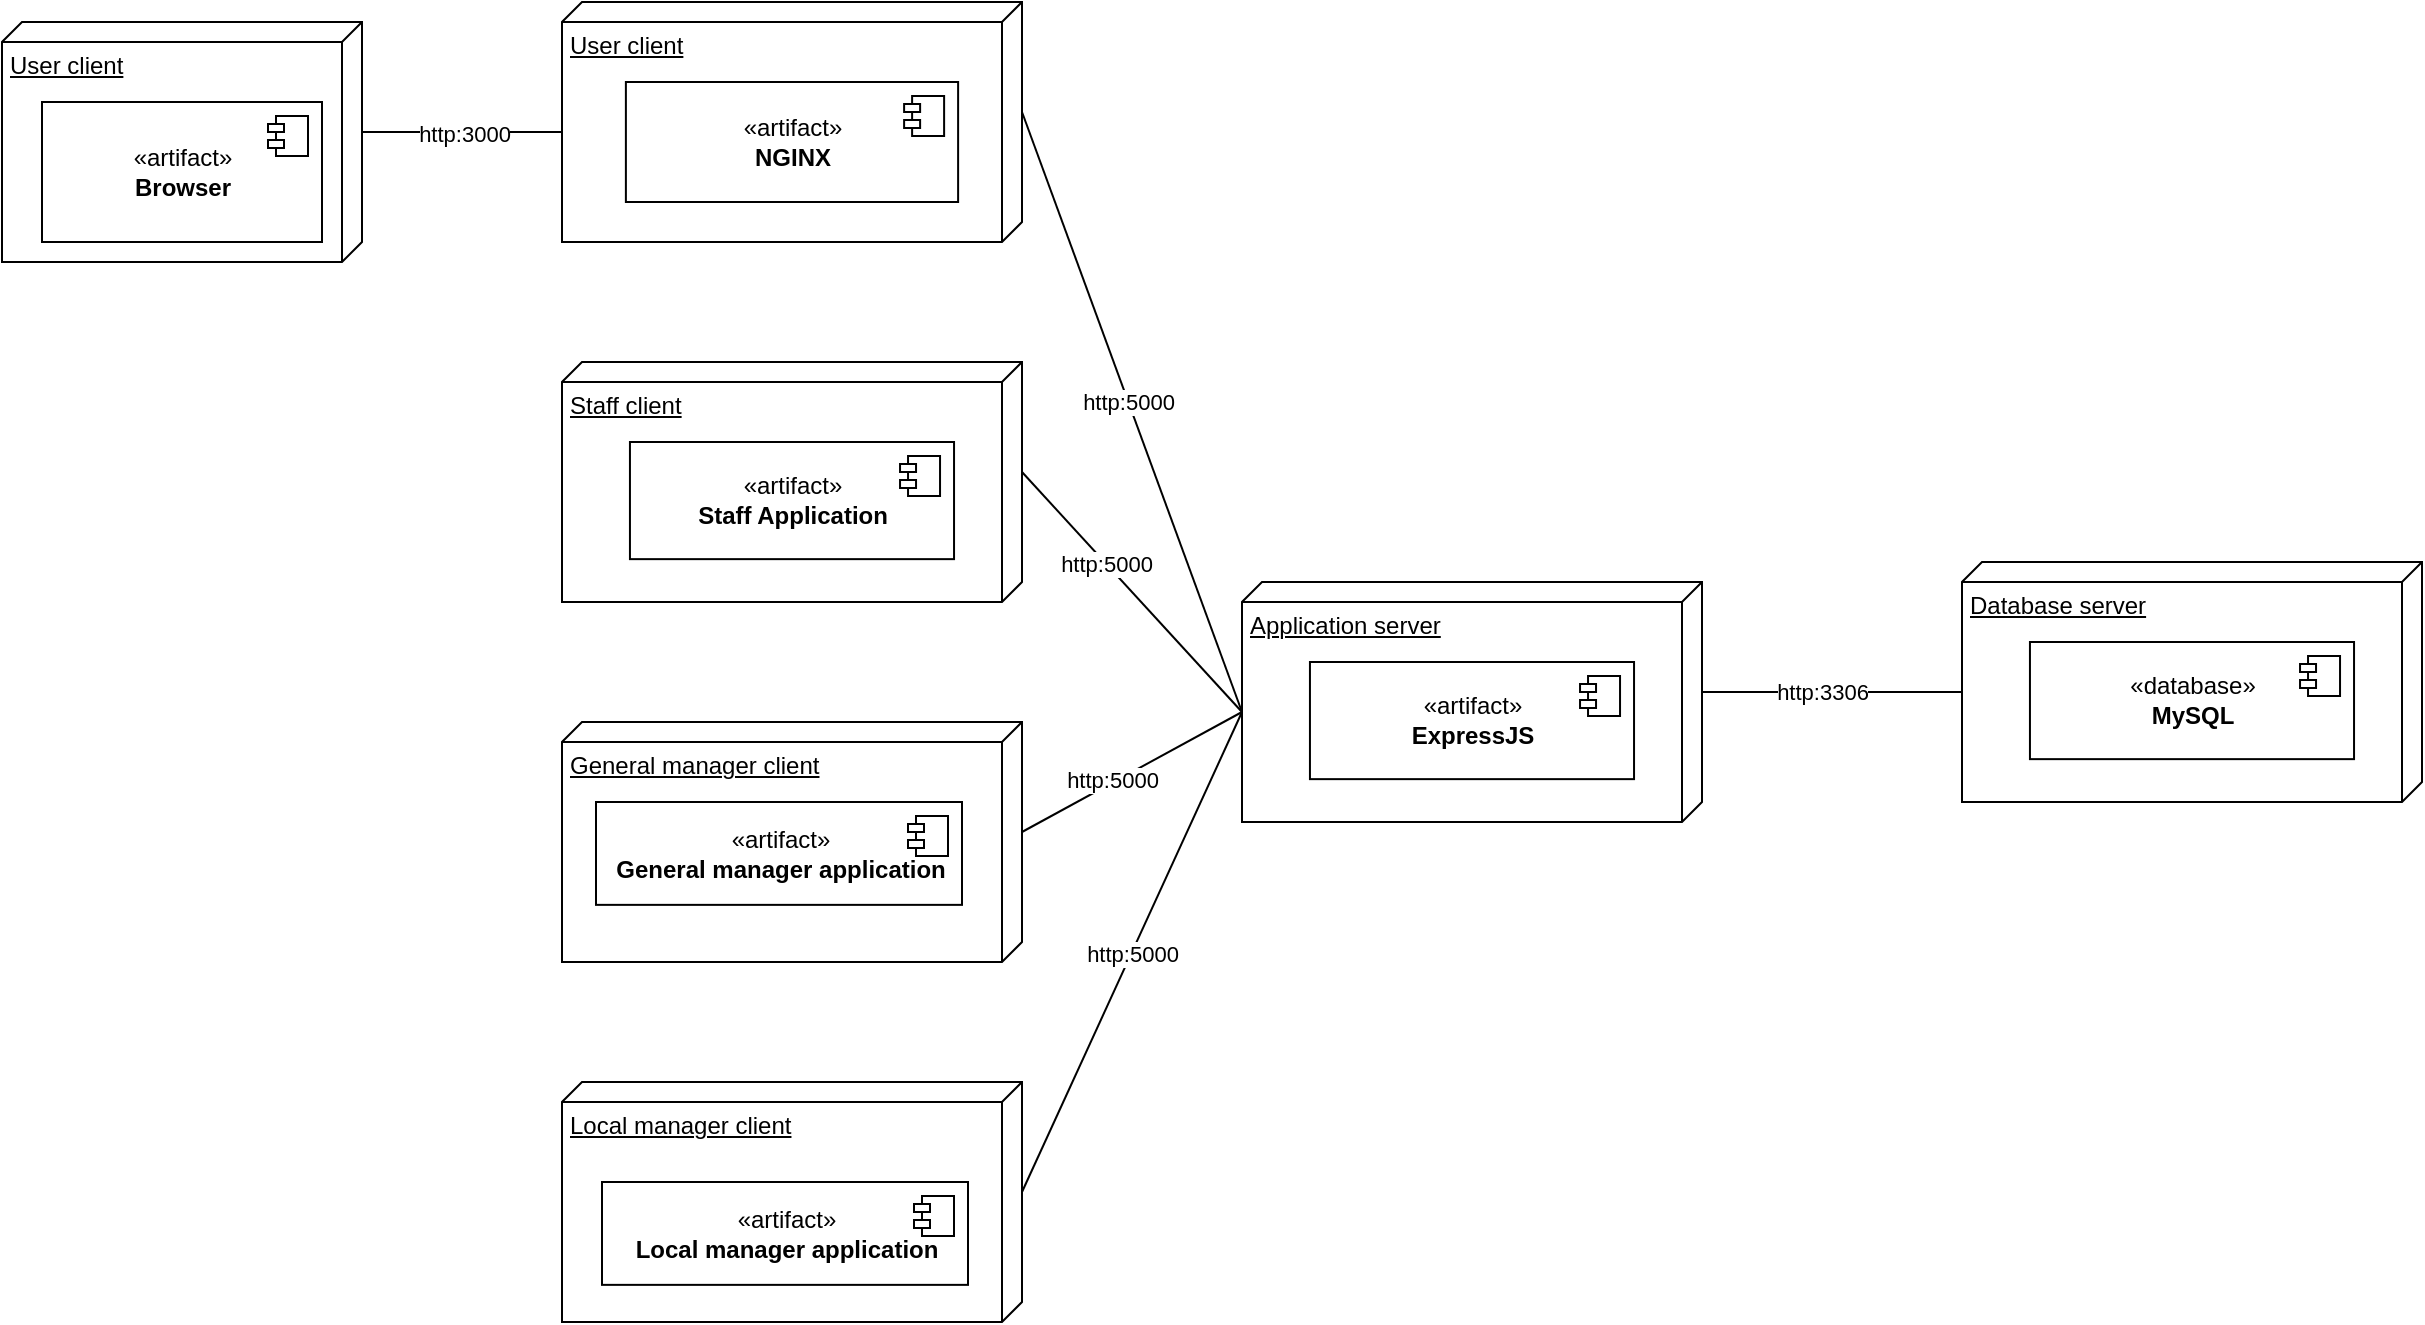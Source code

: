 <mxfile version="14.1.8" type="device"><diagram id="MwFBi4XMqbhaSDEvEnlf" name="Page-1"><mxGraphModel dx="1773" dy="598" grid="1" gridSize="10" guides="1" tooltips="1" connect="1" arrows="1" fold="1" page="1" pageScale="1" pageWidth="827" pageHeight="1169" math="0" shadow="0"><root><mxCell id="0"/><mxCell id="1" parent="0"/><mxCell id="GYU6DB3ufvcqhG752sRc-21" value="" style="group" parent="1" vertex="1" connectable="0"><mxGeometry x="550" y="490" width="230" height="120" as="geometry"/></mxCell><mxCell id="GYU6DB3ufvcqhG752sRc-22" value="Application server" style="verticalAlign=top;align=left;spacingTop=8;spacingLeft=2;spacingRight=12;shape=cube;size=10;direction=south;fontStyle=4;html=1;" parent="GYU6DB3ufvcqhG752sRc-21" vertex="1"><mxGeometry width="230" height="120" as="geometry"/></mxCell><mxCell id="GYU6DB3ufvcqhG752sRc-23" value="«artifact»&lt;br&gt;&lt;b&gt;ExpressJS&lt;/b&gt;" style="html=1;dropTarget=0;" parent="GYU6DB3ufvcqhG752sRc-21" vertex="1"><mxGeometry x="33.977" y="40" width="162.045" height="58.57" as="geometry"/></mxCell><mxCell id="GYU6DB3ufvcqhG752sRc-24" value="" style="shape=module;jettyWidth=8;jettyHeight=4;" parent="GYU6DB3ufvcqhG752sRc-23" vertex="1"><mxGeometry x="1" width="20" height="20" relative="1" as="geometry"><mxPoint x="-27" y="7" as="offset"/></mxGeometry></mxCell><mxCell id="GYU6DB3ufvcqhG752sRc-26" value="" style="group" parent="1" vertex="1" connectable="0"><mxGeometry x="910" y="480" width="230" height="120" as="geometry"/></mxCell><mxCell id="GYU6DB3ufvcqhG752sRc-27" value="Database server" style="verticalAlign=top;align=left;spacingTop=8;spacingLeft=2;spacingRight=12;shape=cube;size=10;direction=south;fontStyle=4;html=1;" parent="GYU6DB3ufvcqhG752sRc-26" vertex="1"><mxGeometry width="230" height="120" as="geometry"/></mxCell><mxCell id="GYU6DB3ufvcqhG752sRc-28" value="«database»&lt;br&gt;&lt;b&gt;MySQL&lt;/b&gt;" style="html=1;dropTarget=0;" parent="GYU6DB3ufvcqhG752sRc-26" vertex="1"><mxGeometry x="33.977" y="40" width="162.045" height="58.57" as="geometry"/></mxCell><mxCell id="GYU6DB3ufvcqhG752sRc-29" value="" style="shape=module;jettyWidth=8;jettyHeight=4;" parent="GYU6DB3ufvcqhG752sRc-28" vertex="1"><mxGeometry x="1" width="20" height="20" relative="1" as="geometry"><mxPoint x="-27" y="7" as="offset"/></mxGeometry></mxCell><mxCell id="GYU6DB3ufvcqhG752sRc-30" style="rounded=0;orthogonalLoop=1;jettySize=auto;html=1;exitX=0;exitY=0;exitDx=55;exitDy=0;exitPerimeter=0;entryX=0;entryY=0;entryDx=65;entryDy=230;entryPerimeter=0;endArrow=none;endFill=0;" parent="1" source="GYU6DB3ufvcqhG752sRc-4" target="GYU6DB3ufvcqhG752sRc-22" edge="1"><mxGeometry relative="1" as="geometry"/></mxCell><mxCell id="GYU6DB3ufvcqhG752sRc-38" value="http:5000" style="edgeLabel;html=1;align=center;verticalAlign=middle;resizable=0;points=[];" parent="GYU6DB3ufvcqhG752sRc-30" vertex="1" connectable="0"><mxGeometry x="-0.042" relative="1" as="geometry"><mxPoint y="1" as="offset"/></mxGeometry></mxCell><mxCell id="GYU6DB3ufvcqhG752sRc-32" style="edgeStyle=none;rounded=0;orthogonalLoop=1;jettySize=auto;html=1;exitX=0;exitY=0;exitDx=55;exitDy=0;exitPerimeter=0;entryX=0;entryY=0;entryDx=65;entryDy=230;entryPerimeter=0;endArrow=none;endFill=0;" parent="1" source="GYU6DB3ufvcqhG752sRc-8" target="GYU6DB3ufvcqhG752sRc-22" edge="1"><mxGeometry relative="1" as="geometry"/></mxCell><mxCell id="GYU6DB3ufvcqhG752sRc-39" value="http:5000" style="edgeLabel;html=1;align=center;verticalAlign=middle;resizable=0;points=[];" parent="GYU6DB3ufvcqhG752sRc-32" vertex="1" connectable="0"><mxGeometry x="-0.244" relative="1" as="geometry"><mxPoint as="offset"/></mxGeometry></mxCell><mxCell id="GYU6DB3ufvcqhG752sRc-33" style="edgeStyle=none;rounded=0;orthogonalLoop=1;jettySize=auto;html=1;exitX=0;exitY=0;exitDx=55;exitDy=0;exitPerimeter=0;entryX=0;entryY=0;entryDx=65;entryDy=230;entryPerimeter=0;endArrow=none;endFill=0;" parent="1" source="GYU6DB3ufvcqhG752sRc-17" target="GYU6DB3ufvcqhG752sRc-22" edge="1"><mxGeometry relative="1" as="geometry"/></mxCell><mxCell id="GYU6DB3ufvcqhG752sRc-40" value="http:5000" style="edgeLabel;html=1;align=center;verticalAlign=middle;resizable=0;points=[];" parent="GYU6DB3ufvcqhG752sRc-33" vertex="1" connectable="0"><mxGeometry x="-0.169" y="2" relative="1" as="geometry"><mxPoint as="offset"/></mxGeometry></mxCell><mxCell id="GYU6DB3ufvcqhG752sRc-35" style="edgeStyle=none;rounded=0;orthogonalLoop=1;jettySize=auto;html=1;exitX=0;exitY=0;exitDx=55;exitDy=0;exitPerimeter=0;entryX=0;entryY=0;entryDx=65;entryDy=230;entryPerimeter=0;endArrow=none;endFill=0;" parent="1" source="GYU6DB3ufvcqhG752sRc-12" target="GYU6DB3ufvcqhG752sRc-22" edge="1"><mxGeometry relative="1" as="geometry"/></mxCell><mxCell id="GYU6DB3ufvcqhG752sRc-41" value="http:5000" style="edgeLabel;html=1;align=center;verticalAlign=middle;resizable=0;points=[];" parent="GYU6DB3ufvcqhG752sRc-35" vertex="1" connectable="0"><mxGeometry x="-0.009" relative="1" as="geometry"><mxPoint as="offset"/></mxGeometry></mxCell><mxCell id="GYU6DB3ufvcqhG752sRc-37" style="edgeStyle=none;rounded=0;orthogonalLoop=1;jettySize=auto;html=1;exitX=0;exitY=0;exitDx=55;exitDy=0;exitPerimeter=0;entryX=0;entryY=0;entryDx=65;entryDy=230;entryPerimeter=0;endArrow=none;endFill=0;" parent="1" source="GYU6DB3ufvcqhG752sRc-22" target="GYU6DB3ufvcqhG752sRc-27" edge="1"><mxGeometry relative="1" as="geometry"/></mxCell><mxCell id="GYU6DB3ufvcqhG752sRc-42" value="http:3306" style="edgeLabel;html=1;align=center;verticalAlign=middle;resizable=0;points=[];" parent="GYU6DB3ufvcqhG752sRc-37" vertex="1" connectable="0"><mxGeometry x="-0.077" relative="1" as="geometry"><mxPoint as="offset"/></mxGeometry></mxCell><mxCell id="GYU6DB3ufvcqhG752sRc-15" value="" style="group" parent="1" vertex="1" connectable="0"><mxGeometry x="510" y="710" width="230" height="120" as="geometry"/></mxCell><mxCell id="GYU6DB3ufvcqhG752sRc-16" value="" style="group" parent="GYU6DB3ufvcqhG752sRc-15" vertex="1" connectable="0"><mxGeometry x="-300" y="-150" width="230" height="120" as="geometry"/></mxCell><mxCell id="GYU6DB3ufvcqhG752sRc-17" value="General manager client" style="verticalAlign=top;align=left;spacingTop=8;spacingLeft=2;spacingRight=12;shape=cube;size=10;direction=south;fontStyle=4;html=1;" parent="GYU6DB3ufvcqhG752sRc-16" vertex="1"><mxGeometry width="230" height="120" as="geometry"/></mxCell><mxCell id="GYU6DB3ufvcqhG752sRc-18" value="«artifact»&lt;br&gt;&lt;b&gt;General manager application&lt;/b&gt;" style="html=1;dropTarget=0;" parent="GYU6DB3ufvcqhG752sRc-16" vertex="1"><mxGeometry x="17" y="40" width="183" height="51.43" as="geometry"/></mxCell><mxCell id="GYU6DB3ufvcqhG752sRc-19" value="" style="shape=module;jettyWidth=8;jettyHeight=4;" parent="GYU6DB3ufvcqhG752sRc-18" vertex="1"><mxGeometry x="1" width="20" height="20" relative="1" as="geometry"><mxPoint x="-27" y="7" as="offset"/></mxGeometry></mxCell><mxCell id="GYU6DB3ufvcqhG752sRc-3" value="" style="group" parent="1" vertex="1" connectable="0"><mxGeometry x="210" y="200" width="230" height="120" as="geometry"/></mxCell><mxCell id="GYU6DB3ufvcqhG752sRc-4" value="User client" style="verticalAlign=top;align=left;spacingTop=8;spacingLeft=2;spacingRight=12;shape=cube;size=10;direction=south;fontStyle=4;html=1;" parent="GYU6DB3ufvcqhG752sRc-3" vertex="1"><mxGeometry width="230.0" height="120" as="geometry"/></mxCell><mxCell id="GYU6DB3ufvcqhG752sRc-5" value="«artifact»&lt;br&gt;&lt;b&gt;NGINX&lt;/b&gt;" style="html=1;dropTarget=0;" parent="GYU6DB3ufvcqhG752sRc-3" vertex="1"><mxGeometry x="31.944" y="40" width="166.111" height="60" as="geometry"/></mxCell><mxCell id="GYU6DB3ufvcqhG752sRc-6" value="" style="shape=module;jettyWidth=8;jettyHeight=4;" parent="GYU6DB3ufvcqhG752sRc-5" vertex="1"><mxGeometry x="1" width="20" height="20" relative="1" as="geometry"><mxPoint x="-27" y="7" as="offset"/></mxGeometry></mxCell><mxCell id="GYU6DB3ufvcqhG752sRc-7" value="" style="group" parent="1" vertex="1" connectable="0"><mxGeometry x="210" y="380" width="230" height="120" as="geometry"/></mxCell><mxCell id="GYU6DB3ufvcqhG752sRc-8" value="Staff client" style="verticalAlign=top;align=left;spacingTop=8;spacingLeft=2;spacingRight=12;shape=cube;size=10;direction=south;fontStyle=4;html=1;" parent="GYU6DB3ufvcqhG752sRc-7" vertex="1"><mxGeometry width="230" height="120" as="geometry"/></mxCell><mxCell id="GYU6DB3ufvcqhG752sRc-9" value="«artifact»&lt;br&gt;&lt;b&gt;Staff Application&lt;/b&gt;" style="html=1;dropTarget=0;" parent="GYU6DB3ufvcqhG752sRc-7" vertex="1"><mxGeometry x="33.977" y="40" width="162.045" height="58.57" as="geometry"/></mxCell><mxCell id="GYU6DB3ufvcqhG752sRc-10" value="" style="shape=module;jettyWidth=8;jettyHeight=4;" parent="GYU6DB3ufvcqhG752sRc-9" vertex="1"><mxGeometry x="1" width="20" height="20" relative="1" as="geometry"><mxPoint x="-27" y="7" as="offset"/></mxGeometry></mxCell><mxCell id="GYU6DB3ufvcqhG752sRc-11" value="" style="group" parent="1" vertex="1" connectable="0"><mxGeometry x="210" y="740" width="230" height="120" as="geometry"/></mxCell><mxCell id="GYU6DB3ufvcqhG752sRc-12" value="Local manager client" style="verticalAlign=top;align=left;spacingTop=8;spacingLeft=2;spacingRight=12;shape=cube;size=10;direction=south;fontStyle=4;html=1;" parent="GYU6DB3ufvcqhG752sRc-11" vertex="1"><mxGeometry width="230" height="120" as="geometry"/></mxCell><mxCell id="GYU6DB3ufvcqhG752sRc-13" value="«artifact»&lt;br&gt;&lt;b&gt;Local manager application&lt;/b&gt;" style="html=1;dropTarget=0;" parent="GYU6DB3ufvcqhG752sRc-11" vertex="1"><mxGeometry x="20" y="50" width="183" height="51.43" as="geometry"/></mxCell><mxCell id="GYU6DB3ufvcqhG752sRc-14" value="" style="shape=module;jettyWidth=8;jettyHeight=4;" parent="GYU6DB3ufvcqhG752sRc-13" vertex="1"><mxGeometry x="1" width="20" height="20" relative="1" as="geometry"><mxPoint x="-27" y="7" as="offset"/></mxGeometry></mxCell><mxCell id="djSgztzLz4lbW3xcrdpI-2" value="" style="group" vertex="1" connectable="0" parent="1"><mxGeometry x="-70" y="210" width="180" height="120" as="geometry"/></mxCell><mxCell id="djSgztzLz4lbW3xcrdpI-3" value="User client" style="verticalAlign=top;align=left;spacingTop=8;spacingLeft=2;spacingRight=12;shape=cube;size=10;direction=south;fontStyle=4;html=1;" vertex="1" parent="djSgztzLz4lbW3xcrdpI-2"><mxGeometry width="180" height="120" as="geometry"/></mxCell><mxCell id="djSgztzLz4lbW3xcrdpI-4" value="«artifact»&lt;br&gt;&lt;b&gt;Browser&lt;/b&gt;" style="html=1;dropTarget=0;" vertex="1" parent="djSgztzLz4lbW3xcrdpI-2"><mxGeometry x="20" y="40" width="140" height="70" as="geometry"/></mxCell><mxCell id="djSgztzLz4lbW3xcrdpI-5" value="" style="shape=module;jettyWidth=8;jettyHeight=4;" vertex="1" parent="djSgztzLz4lbW3xcrdpI-4"><mxGeometry x="1" width="20" height="20" relative="1" as="geometry"><mxPoint x="-27" y="7" as="offset"/></mxGeometry></mxCell><mxCell id="djSgztzLz4lbW3xcrdpI-6" style="rounded=0;orthogonalLoop=1;jettySize=auto;html=1;exitX=0;exitY=0;exitDx=55;exitDy=0;exitPerimeter=0;entryX=0;entryY=0;entryDx=65;entryDy=230.0;entryPerimeter=0;endArrow=none;endFill=0;" edge="1" parent="1" source="djSgztzLz4lbW3xcrdpI-3" target="GYU6DB3ufvcqhG752sRc-4"><mxGeometry relative="1" as="geometry"/></mxCell><mxCell id="djSgztzLz4lbW3xcrdpI-7" value="http:3000" style="edgeLabel;html=1;align=center;verticalAlign=middle;resizable=0;points=[];" vertex="1" connectable="0" parent="djSgztzLz4lbW3xcrdpI-6"><mxGeometry x="0.02" y="-1" relative="1" as="geometry"><mxPoint as="offset"/></mxGeometry></mxCell></root></mxGraphModel></diagram></mxfile>